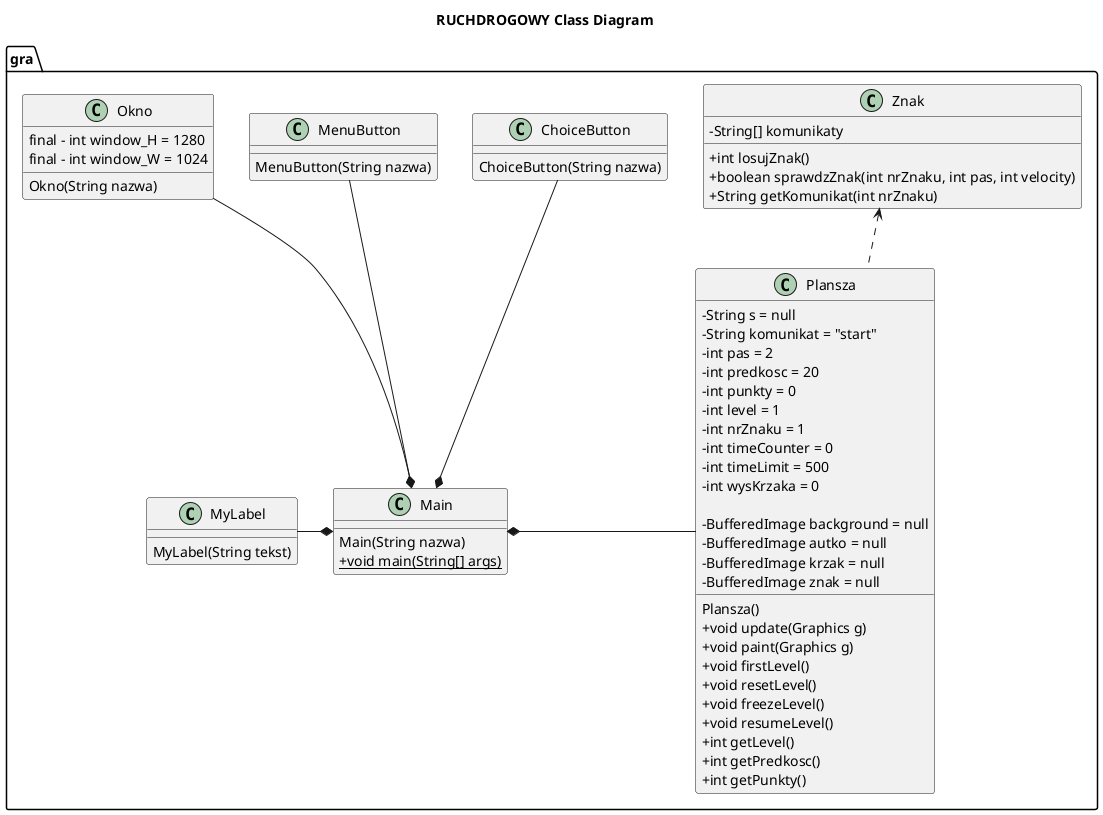 @startuml
skinparam classAttributeIconSize 0
title RUCHDROGOWY Class Diagram

  package gra {
    class ChoiceButton {
        ChoiceButton(String nazwa)
    }
  }
  

  package gra {
    class Main {
        Main(String nazwa)
        + {static} void main(String[] args)

    }
  }
  

  package gra {
    class MenuButton {
        MenuButton(String nazwa)
    }
  }
  

  package gra {
    class MyLabel {
        MyLabel(String tekst)
    }
  }
  

  package gra {
    class Okno {
            final - int window_H = 1280
            final - int window_W = 1024
        Okno(String nazwa)
    }
  }
  

  package gra {
    class Plansza {
            - String s = null
            - String komunikat = "start"
            - int pas = 2
            - int predkosc = 20
            - int punkty = 0
            - int level = 1
            - int nrZnaku = 1
            - int timeCounter = 0
            - int timeLimit = 500
            - int wysKrzaka = 0

            - BufferedImage background = null
            - BufferedImage autko = null
            - BufferedImage krzak = null
            - BufferedImage znak = null
        Plansza()
        + void update(Graphics g)
        + void paint(Graphics g)
        + void firstLevel()
        + void resetLevel()
        + void freezeLevel()
        + void resumeLevel()
        + int getLevel()
        + int getPredkosc()
        + int getPunkty()

    }
  }
  

  package gra {
    class Znak {
            - String[] komunikaty
        + int losujZnak()
        + boolean sprawdzZnak(int nrZnaku, int pas, int velocity)
        + String getKomunikat(int nrZnaku)
    }
  }

  ChoiceButton -d-* Main
  MenuButton -d-* Main
  MyLabel -r-* Main
  Okno --* Main
  Plansza -left-* Main
  Plansza .up.> Znak


@enduml
